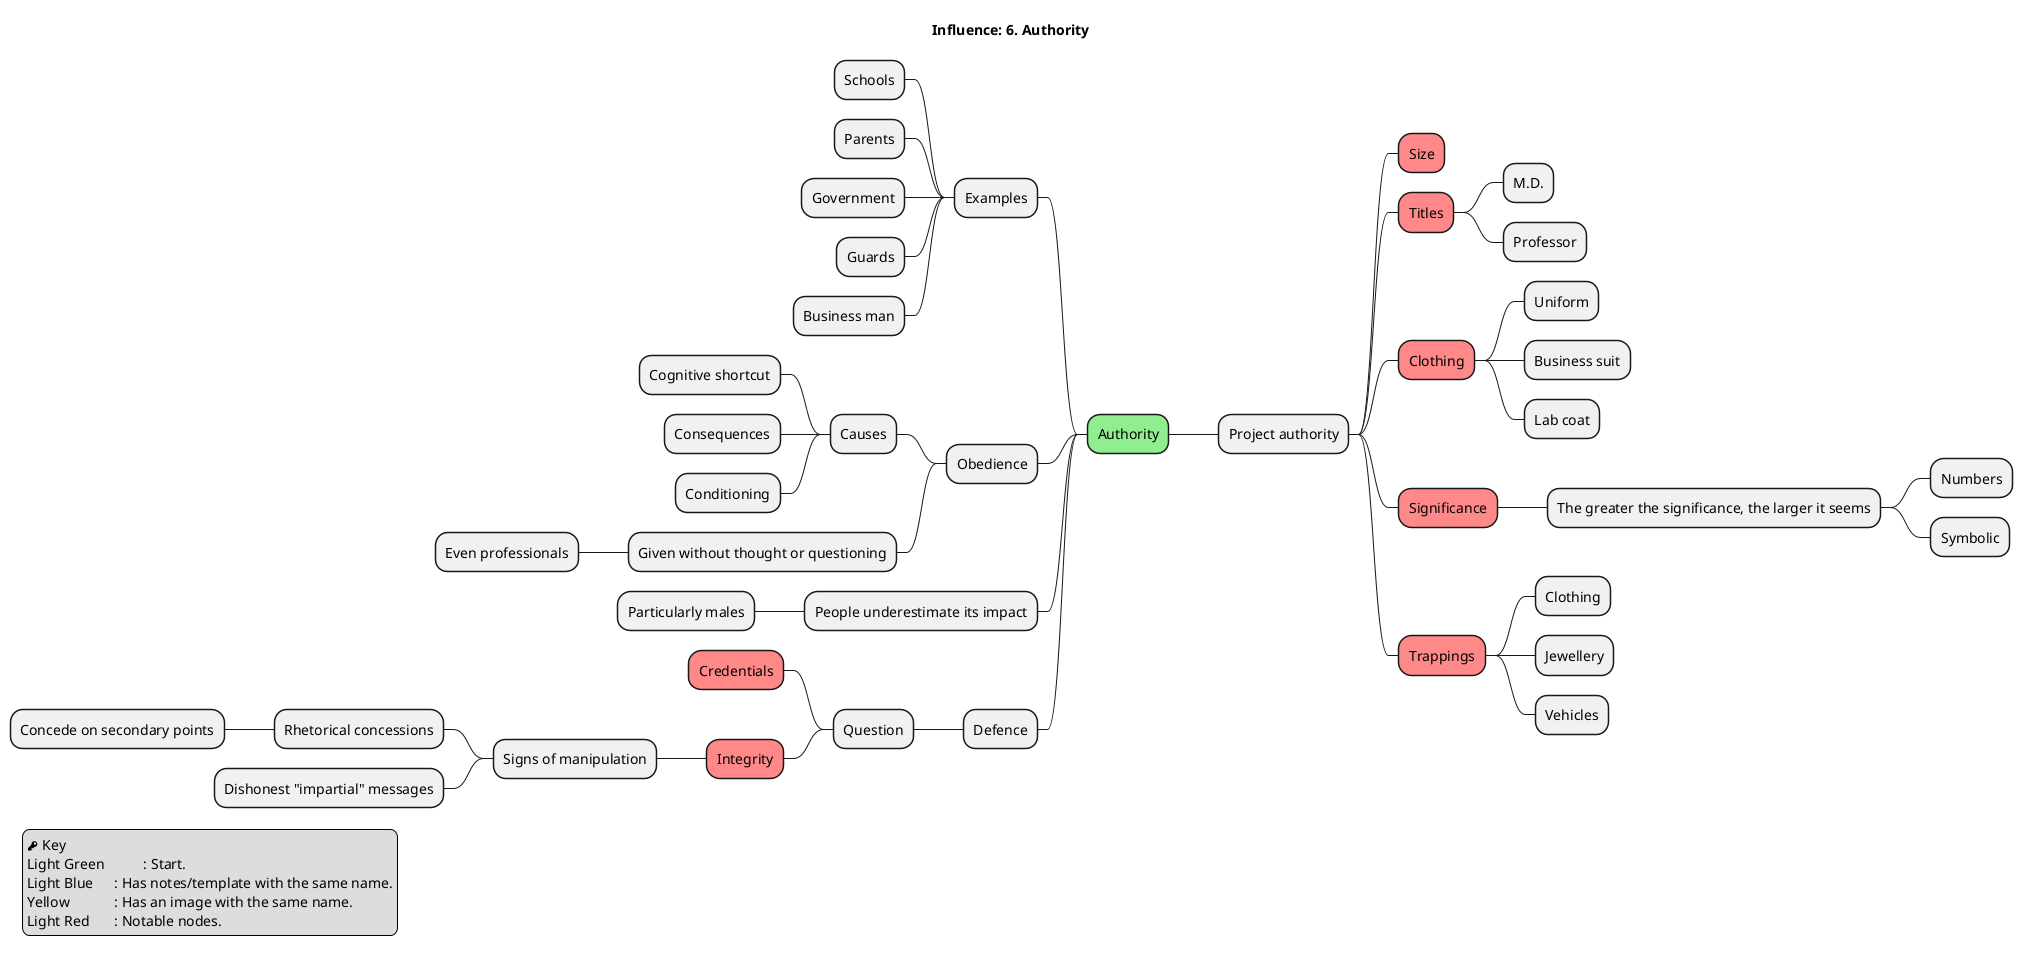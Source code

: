 @startmindmap
title Influence: 6. Authority

legend left
  <&key> Key
  Light Green   \t: Start.
  Light Blue    \t: Has notes/template with the same name.
  Yellow        \t: Has an image with the same name.
  Light Red     \t: Notable nodes.
endlegend


*[#lightgreen] Authority
** Project authority
***[#F88] Size
***[#F88] Titles
**** M.D.
**** Professor
***[#F88] Clothing
**** Uniform
**** Business suit
**** Lab coat
***[#F88] Significance
**** The greater the significance, the larger it seems
***** Numbers
***** Symbolic
***[#F88] Trappings
**** Clothing
**** Jewellery
**** Vehicles

left side

** Examples
*** Schools
*** Parents
*** Government
*** Guards
*** Business man

** Obedience
*** Causes
**** Cognitive shortcut
**** Consequences
**** Conditioning
*** Given without thought or questioning
**** Even professionals

** People underestimate its impact
*** Particularly males

** Defence
*** Question
****[#F88] Credentials
****[#F88] Integrity
***** Signs of manipulation
****** Rhetorical concessions
******* Concede on secondary points
****** Dishonest "impartial" messages

@endmindmap
